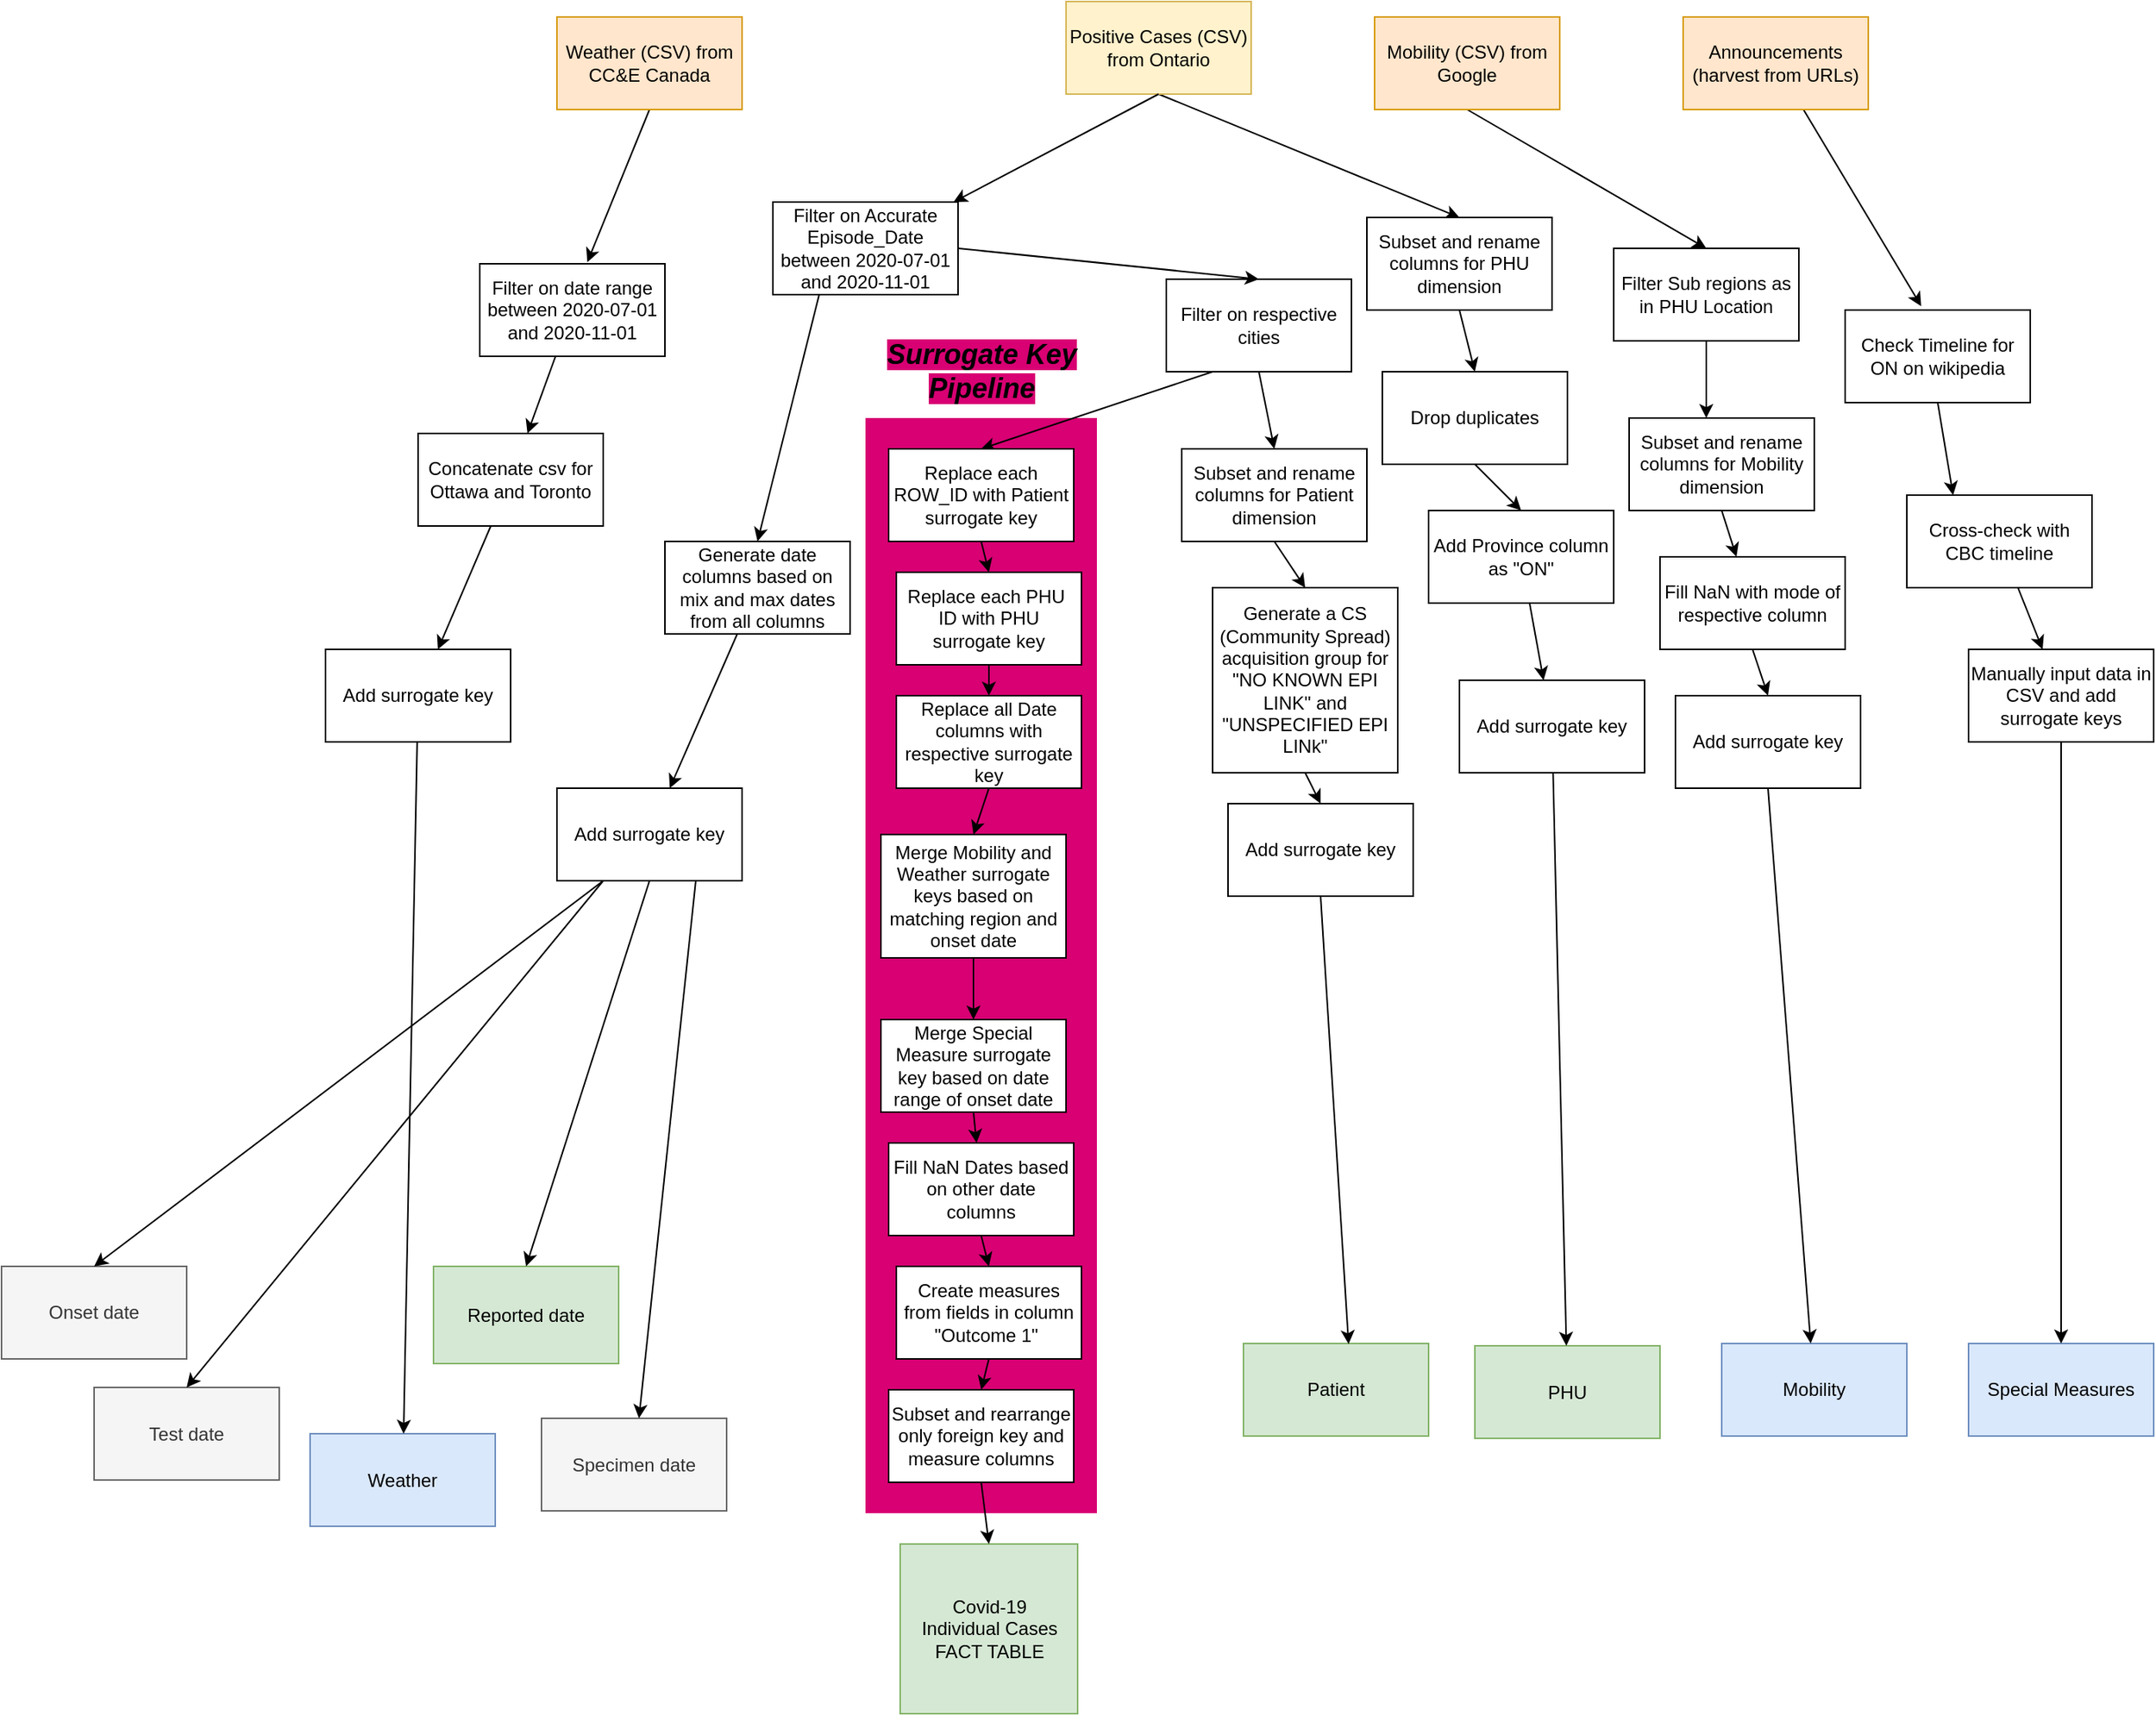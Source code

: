<mxfile version="14.1.8" type="device"><diagram id="fBi28XhbJ9orWkVJYswQ" name="Page-1"><mxGraphModel dx="7877" dy="4862" grid="1" gridSize="10" guides="1" tooltips="1" connect="1" arrows="1" fold="1" page="1" pageScale="1" pageWidth="1654" pageHeight="1169" math="0" shadow="0"><root><mxCell id="0"/><mxCell id="1" parent="0"/><mxCell id="B93vq-dcSLHGYE0nsimM-89" value="" style="whiteSpace=wrap;html=1;fillColor=#d80073;dashed=1;fontColor=#ffffff;strokeColor=none;" parent="1" vertex="1"><mxGeometry x="670" y="310" width="150" height="710" as="geometry"/></mxCell><mxCell id="B93vq-dcSLHGYE0nsimM-57" style="edgeStyle=none;rounded=0;orthogonalLoop=1;jettySize=auto;html=1;entryX=0.411;entryY=-0.042;entryDx=0;entryDy=0;entryPerimeter=0;" parent="1" source="B93vq-dcSLHGYE0nsimM-1" target="B93vq-dcSLHGYE0nsimM-52" edge="1"><mxGeometry relative="1" as="geometry"/></mxCell><mxCell id="B93vq-dcSLHGYE0nsimM-1" value="Announcements (harvest from URLs)" style="rounded=0;whiteSpace=wrap;html=1;fillColor=#ffe6cc;strokeColor=#d79b00;" parent="1" vertex="1"><mxGeometry x="1200" y="50" width="120" height="60" as="geometry"/></mxCell><mxCell id="B93vq-dcSLHGYE0nsimM-60" style="edgeStyle=none;rounded=0;orthogonalLoop=1;jettySize=auto;html=1;exitX=0.5;exitY=1;exitDx=0;exitDy=0;entryX=0.581;entryY=-0.017;entryDx=0;entryDy=0;entryPerimeter=0;" parent="1" source="B93vq-dcSLHGYE0nsimM-2" target="B93vq-dcSLHGYE0nsimM-63" edge="1"><mxGeometry relative="1" as="geometry"><mxPoint x="520" y="170" as="targetPoint"/></mxGeometry></mxCell><mxCell id="B93vq-dcSLHGYE0nsimM-2" value="Weather (CSV) from CC&amp;amp;E Canada" style="rounded=0;whiteSpace=wrap;html=1;fillColor=#ffe6cc;strokeColor=#d79b00;" parent="1" vertex="1"><mxGeometry x="470" y="50" width="120" height="60" as="geometry"/></mxCell><mxCell id="B93vq-dcSLHGYE0nsimM-43" style="edgeStyle=none;rounded=0;orthogonalLoop=1;jettySize=auto;html=1;exitX=0.5;exitY=1;exitDx=0;exitDy=0;entryX=0.5;entryY=0;entryDx=0;entryDy=0;" parent="1" source="B93vq-dcSLHGYE0nsimM-3" target="B93vq-dcSLHGYE0nsimM-42" edge="1"><mxGeometry relative="1" as="geometry"/></mxCell><mxCell id="B93vq-dcSLHGYE0nsimM-3" value="Mobility (CSV) from Google" style="rounded=0;whiteSpace=wrap;html=1;fillColor=#ffe6cc;strokeColor=#d79b00;" parent="1" vertex="1"><mxGeometry x="1000" y="50" width="120" height="60" as="geometry"/></mxCell><mxCell id="B93vq-dcSLHGYE0nsimM-32" style="edgeStyle=none;rounded=0;orthogonalLoop=1;jettySize=auto;html=1;exitX=0.5;exitY=1;exitDx=0;exitDy=0;entryX=0.5;entryY=0;entryDx=0;entryDy=0;" parent="1" source="B93vq-dcSLHGYE0nsimM-5" target="B93vq-dcSLHGYE0nsimM-33" edge="1"><mxGeometry relative="1" as="geometry"><mxPoint x="920" y="140" as="targetPoint"/></mxGeometry></mxCell><mxCell id="B93vq-dcSLHGYE0nsimM-5" value="Positive Cases (CSV) from Ontario" style="rounded=0;whiteSpace=wrap;html=1;fillColor=#fff2cc;strokeColor=#d6b656;" parent="1" vertex="1"><mxGeometry x="800" y="40" width="120" height="60" as="geometry"/></mxCell><mxCell id="B93vq-dcSLHGYE0nsimM-6" value="Covid-19 &lt;br&gt;Individual Cases FACT TABLE" style="rounded=0;whiteSpace=wrap;html=1;fillColor=#d5e8d4;strokeColor=#82b366;" parent="1" vertex="1"><mxGeometry x="692.5" y="1040" width="115" height="110" as="geometry"/></mxCell><mxCell id="B93vq-dcSLHGYE0nsimM-7" value="Specimen date" style="rounded=0;whiteSpace=wrap;html=1;fillColor=#f5f5f5;strokeColor=#666666;fontColor=#333333;" parent="1" vertex="1"><mxGeometry x="460" y="958.5" width="120" height="60" as="geometry"/></mxCell><mxCell id="B93vq-dcSLHGYE0nsimM-8" value="Test date" style="rounded=0;whiteSpace=wrap;html=1;fillColor=#f5f5f5;strokeColor=#666666;fontColor=#333333;" parent="1" vertex="1"><mxGeometry x="170" y="938.5" width="120" height="60" as="geometry"/></mxCell><mxCell id="B93vq-dcSLHGYE0nsimM-9" value="Onset date" style="rounded=0;whiteSpace=wrap;html=1;fillColor=#f5f5f5;strokeColor=#666666;fontColor=#333333;" parent="1" vertex="1"><mxGeometry x="110" y="860" width="120" height="60" as="geometry"/></mxCell><mxCell id="B93vq-dcSLHGYE0nsimM-10" value="Weather" style="rounded=0;whiteSpace=wrap;html=1;fillColor=#dae8fc;strokeColor=#6c8ebf;" parent="1" vertex="1"><mxGeometry x="310" y="968.5" width="120" height="60" as="geometry"/></mxCell><mxCell id="B93vq-dcSLHGYE0nsimM-11" value="Special Measures" style="rounded=0;whiteSpace=wrap;html=1;fillColor=#dae8fc;strokeColor=#6c8ebf;" parent="1" vertex="1"><mxGeometry x="1385" y="910" width="120" height="60" as="geometry"/></mxCell><mxCell id="B93vq-dcSLHGYE0nsimM-12" value="Reported date" style="rounded=0;whiteSpace=wrap;html=1;fillColor=#d5e8d4;strokeColor=#82b366;" parent="1" vertex="1"><mxGeometry x="390" y="860" width="120" height="63" as="geometry"/></mxCell><mxCell id="B93vq-dcSLHGYE0nsimM-13" value="Mobility" style="rounded=0;whiteSpace=wrap;html=1;fillColor=#dae8fc;strokeColor=#6c8ebf;" parent="1" vertex="1"><mxGeometry x="1225" y="910" width="120" height="60" as="geometry"/></mxCell><mxCell id="B93vq-dcSLHGYE0nsimM-14" value="PHU" style="rounded=0;whiteSpace=wrap;html=1;fillColor=#d5e8d4;strokeColor=#82b366;" parent="1" vertex="1"><mxGeometry x="1065" y="911.5" width="120" height="60" as="geometry"/></mxCell><mxCell id="B93vq-dcSLHGYE0nsimM-15" value="Patient" style="rounded=0;whiteSpace=wrap;html=1;fillColor=#d5e8d4;strokeColor=#82b366;" parent="1" vertex="1"><mxGeometry x="915" y="910" width="120" height="60" as="geometry"/></mxCell><mxCell id="B93vq-dcSLHGYE0nsimM-28" style="edgeStyle=none;rounded=0;orthogonalLoop=1;jettySize=auto;html=1;exitX=0.5;exitY=1;exitDx=0;exitDy=0;entryX=0.5;entryY=0;entryDx=0;entryDy=0;" parent="1" source="B93vq-dcSLHGYE0nsimM-22" target="B93vq-dcSLHGYE0nsimM-23" edge="1"><mxGeometry relative="1" as="geometry"/></mxCell><mxCell id="B93vq-dcSLHGYE0nsimM-22" value="Filter on respective cities" style="whiteSpace=wrap;html=1;" parent="1" vertex="1"><mxGeometry x="865" y="220" width="120" height="60" as="geometry"/></mxCell><mxCell id="B93vq-dcSLHGYE0nsimM-29" style="edgeStyle=none;rounded=0;orthogonalLoop=1;jettySize=auto;html=1;exitX=0.5;exitY=1;exitDx=0;exitDy=0;entryX=0.5;entryY=0;entryDx=0;entryDy=0;" parent="1" source="B93vq-dcSLHGYE0nsimM-23" target="B93vq-dcSLHGYE0nsimM-24" edge="1"><mxGeometry relative="1" as="geometry"/></mxCell><mxCell id="B93vq-dcSLHGYE0nsimM-23" value="Subset and rename columns for Patient dimension" style="whiteSpace=wrap;html=1;" parent="1" vertex="1"><mxGeometry x="875" y="330" width="120" height="60" as="geometry"/></mxCell><mxCell id="B93vq-dcSLHGYE0nsimM-30" style="edgeStyle=none;rounded=0;orthogonalLoop=1;jettySize=auto;html=1;exitX=0.5;exitY=1;exitDx=0;exitDy=0;entryX=0.5;entryY=0;entryDx=0;entryDy=0;" parent="1" source="B93vq-dcSLHGYE0nsimM-24" target="B93vq-dcSLHGYE0nsimM-25" edge="1"><mxGeometry relative="1" as="geometry"/></mxCell><mxCell id="B93vq-dcSLHGYE0nsimM-24" value="Generate a CS (Community Spread) acquisition group for &quot;NO KNOWN EPI LINK&quot; and &quot;UNSPECIFIED EPI LINk&quot;" style="whiteSpace=wrap;html=1;" parent="1" vertex="1"><mxGeometry x="895" y="420" width="120" height="120" as="geometry"/></mxCell><mxCell id="B93vq-dcSLHGYE0nsimM-31" style="edgeStyle=none;rounded=0;orthogonalLoop=1;jettySize=auto;html=1;exitX=0.5;exitY=1;exitDx=0;exitDy=0;entryX=0.568;entryY=0.007;entryDx=0;entryDy=0;entryPerimeter=0;" parent="1" source="B93vq-dcSLHGYE0nsimM-25" target="B93vq-dcSLHGYE0nsimM-15" edge="1"><mxGeometry relative="1" as="geometry"><mxPoint x="910" y="750" as="sourcePoint"/></mxGeometry></mxCell><mxCell id="B93vq-dcSLHGYE0nsimM-25" value="Add surrogate key" style="whiteSpace=wrap;html=1;" parent="1" vertex="1"><mxGeometry x="905" y="560" width="120" height="60" as="geometry"/></mxCell><mxCell id="B93vq-dcSLHGYE0nsimM-27" style="edgeStyle=none;rounded=0;orthogonalLoop=1;jettySize=auto;html=1;exitX=1;exitY=0.5;exitDx=0;exitDy=0;entryX=0.5;entryY=0;entryDx=0;entryDy=0;" parent="1" source="B93vq-dcSLHGYE0nsimM-20" target="B93vq-dcSLHGYE0nsimM-22" edge="1"><mxGeometry relative="1" as="geometry"/></mxCell><mxCell id="B93vq-dcSLHGYE0nsimM-71" style="edgeStyle=none;rounded=0;orthogonalLoop=1;jettySize=auto;html=1;exitX=0.25;exitY=1;exitDx=0;exitDy=0;entryX=0.5;entryY=0;entryDx=0;entryDy=0;" parent="1" source="B93vq-dcSLHGYE0nsimM-20" target="B93vq-dcSLHGYE0nsimM-68" edge="1"><mxGeometry relative="1" as="geometry"/></mxCell><mxCell id="B93vq-dcSLHGYE0nsimM-76" style="edgeStyle=none;rounded=0;orthogonalLoop=1;jettySize=auto;html=1;entryX=0.5;entryY=0;entryDx=0;entryDy=0;exitX=0.25;exitY=1;exitDx=0;exitDy=0;" parent="1" source="B93vq-dcSLHGYE0nsimM-22" target="B93vq-dcSLHGYE0nsimM-77" edge="1"><mxGeometry relative="1" as="geometry"><mxPoint x="760" y="360" as="targetPoint"/></mxGeometry></mxCell><mxCell id="B93vq-dcSLHGYE0nsimM-20" value="Filter on Accurate Episode_Date between 2020-07-01 and 2020-11-01" style="whiteSpace=wrap;html=1;" parent="1" vertex="1"><mxGeometry x="610" y="170" width="120" height="60" as="geometry"/></mxCell><mxCell id="B93vq-dcSLHGYE0nsimM-26" style="edgeStyle=none;rounded=0;orthogonalLoop=1;jettySize=auto;html=1;exitX=0.5;exitY=1;exitDx=0;exitDy=0;" parent="1" source="B93vq-dcSLHGYE0nsimM-5" target="B93vq-dcSLHGYE0nsimM-20" edge="1"><mxGeometry relative="1" as="geometry"><mxPoint x="700" y="200" as="targetPoint"/><mxPoint x="700" y="110" as="sourcePoint"/></mxGeometry></mxCell><mxCell id="B93vq-dcSLHGYE0nsimM-37" style="edgeStyle=none;rounded=0;orthogonalLoop=1;jettySize=auto;html=1;exitX=0.5;exitY=1;exitDx=0;exitDy=0;entryX=0.5;entryY=0;entryDx=0;entryDy=0;" parent="1" source="B93vq-dcSLHGYE0nsimM-33" target="B93vq-dcSLHGYE0nsimM-34" edge="1"><mxGeometry relative="1" as="geometry"/></mxCell><mxCell id="B93vq-dcSLHGYE0nsimM-33" value="Subset and rename columns for PHU dimension" style="whiteSpace=wrap;html=1;" parent="1" vertex="1"><mxGeometry x="995" y="180" width="120" height="60" as="geometry"/></mxCell><mxCell id="B93vq-dcSLHGYE0nsimM-38" style="edgeStyle=none;rounded=0;orthogonalLoop=1;jettySize=auto;html=1;exitX=0.5;exitY=1;exitDx=0;exitDy=0;entryX=0.5;entryY=0;entryDx=0;entryDy=0;" parent="1" source="B93vq-dcSLHGYE0nsimM-34" target="B93vq-dcSLHGYE0nsimM-35" edge="1"><mxGeometry relative="1" as="geometry"/></mxCell><mxCell id="B93vq-dcSLHGYE0nsimM-34" value="Drop duplicates" style="whiteSpace=wrap;html=1;" parent="1" vertex="1"><mxGeometry x="1005" y="280" width="120" height="60" as="geometry"/></mxCell><mxCell id="B93vq-dcSLHGYE0nsimM-39" value="" style="edgeStyle=none;rounded=0;orthogonalLoop=1;jettySize=auto;html=1;" parent="1" source="B93vq-dcSLHGYE0nsimM-35" target="B93vq-dcSLHGYE0nsimM-36" edge="1"><mxGeometry relative="1" as="geometry"/></mxCell><mxCell id="B93vq-dcSLHGYE0nsimM-35" value="Add Province column as &quot;ON&quot;" style="whiteSpace=wrap;html=1;" parent="1" vertex="1"><mxGeometry x="1035" y="370" width="120" height="60" as="geometry"/></mxCell><mxCell id="B93vq-dcSLHGYE0nsimM-40" value="" style="edgeStyle=none;rounded=0;orthogonalLoop=1;jettySize=auto;html=1;" parent="1" source="B93vq-dcSLHGYE0nsimM-36" target="B93vq-dcSLHGYE0nsimM-14" edge="1"><mxGeometry relative="1" as="geometry"/></mxCell><mxCell id="B93vq-dcSLHGYE0nsimM-36" value="Add surrogate key" style="whiteSpace=wrap;html=1;" parent="1" vertex="1"><mxGeometry x="1055" y="480" width="120" height="60" as="geometry"/></mxCell><mxCell id="B93vq-dcSLHGYE0nsimM-44" style="edgeStyle=none;rounded=0;orthogonalLoop=1;jettySize=auto;html=1;exitX=0.5;exitY=1;exitDx=0;exitDy=0;" parent="1" source="B93vq-dcSLHGYE0nsimM-42" edge="1"><mxGeometry relative="1" as="geometry"><mxPoint x="1215" y="310" as="targetPoint"/></mxGeometry></mxCell><mxCell id="B93vq-dcSLHGYE0nsimM-42" value="Filter Sub regions as in PHU Location" style="whiteSpace=wrap;html=1;" parent="1" vertex="1"><mxGeometry x="1155" y="200" width="120" height="60" as="geometry"/></mxCell><mxCell id="B93vq-dcSLHGYE0nsimM-47" style="edgeStyle=none;rounded=0;orthogonalLoop=1;jettySize=auto;html=1;exitX=0.5;exitY=1;exitDx=0;exitDy=0;entryX=0.413;entryY=0;entryDx=0;entryDy=0;entryPerimeter=0;" parent="1" source="B93vq-dcSLHGYE0nsimM-45" target="B93vq-dcSLHGYE0nsimM-46" edge="1"><mxGeometry relative="1" as="geometry"/></mxCell><mxCell id="B93vq-dcSLHGYE0nsimM-45" value="Subset and rename columns for Mobility dimension" style="whiteSpace=wrap;html=1;" parent="1" vertex="1"><mxGeometry x="1165" y="310" width="120" height="60" as="geometry"/></mxCell><mxCell id="B93vq-dcSLHGYE0nsimM-49" style="edgeStyle=none;rounded=0;orthogonalLoop=1;jettySize=auto;html=1;exitX=0.5;exitY=1;exitDx=0;exitDy=0;entryX=0.5;entryY=0;entryDx=0;entryDy=0;" parent="1" source="B93vq-dcSLHGYE0nsimM-46" target="B93vq-dcSLHGYE0nsimM-48" edge="1"><mxGeometry relative="1" as="geometry"/></mxCell><mxCell id="B93vq-dcSLHGYE0nsimM-46" value="Fill NaN with mode of respective column" style="whiteSpace=wrap;html=1;" parent="1" vertex="1"><mxGeometry x="1185" y="400" width="120" height="60" as="geometry"/></mxCell><mxCell id="B93vq-dcSLHGYE0nsimM-50" style="edgeStyle=none;rounded=0;orthogonalLoop=1;jettySize=auto;html=1;exitX=0.5;exitY=1;exitDx=0;exitDy=0;" parent="1" source="B93vq-dcSLHGYE0nsimM-48" target="B93vq-dcSLHGYE0nsimM-13" edge="1"><mxGeometry relative="1" as="geometry"/></mxCell><mxCell id="B93vq-dcSLHGYE0nsimM-48" value="Add surrogate key" style="whiteSpace=wrap;html=1;" parent="1" vertex="1"><mxGeometry x="1195" y="490" width="120" height="60" as="geometry"/></mxCell><mxCell id="B93vq-dcSLHGYE0nsimM-53" style="edgeStyle=none;rounded=0;orthogonalLoop=1;jettySize=auto;html=1;exitX=0.5;exitY=1;exitDx=0;exitDy=0;" parent="1" source="B93vq-dcSLHGYE0nsimM-52" edge="1"><mxGeometry relative="1" as="geometry"><mxPoint x="1375" y="360" as="targetPoint"/></mxGeometry></mxCell><mxCell id="B93vq-dcSLHGYE0nsimM-52" value="Check Timeline for ON on wikipedia" style="whiteSpace=wrap;html=1;" parent="1" vertex="1"><mxGeometry x="1305" y="240" width="120" height="60" as="geometry"/></mxCell><mxCell id="B93vq-dcSLHGYE0nsimM-58" value="" style="edgeStyle=none;rounded=0;orthogonalLoop=1;jettySize=auto;html=1;" parent="1" source="B93vq-dcSLHGYE0nsimM-54" target="B93vq-dcSLHGYE0nsimM-55" edge="1"><mxGeometry relative="1" as="geometry"/></mxCell><mxCell id="B93vq-dcSLHGYE0nsimM-54" value="Cross-check with CBC timeline" style="whiteSpace=wrap;html=1;" parent="1" vertex="1"><mxGeometry x="1345" y="360" width="120" height="60" as="geometry"/></mxCell><mxCell id="B93vq-dcSLHGYE0nsimM-59" style="edgeStyle=none;rounded=0;orthogonalLoop=1;jettySize=auto;html=1;entryX=0.5;entryY=0;entryDx=0;entryDy=0;" parent="1" source="B93vq-dcSLHGYE0nsimM-55" target="B93vq-dcSLHGYE0nsimM-11" edge="1"><mxGeometry relative="1" as="geometry"/></mxCell><mxCell id="B93vq-dcSLHGYE0nsimM-55" value="Manually input data in CSV and add surrogate keys" style="whiteSpace=wrap;html=1;" parent="1" vertex="1"><mxGeometry x="1385" y="460" width="120" height="60" as="geometry"/></mxCell><mxCell id="B93vq-dcSLHGYE0nsimM-66" value="" style="edgeStyle=none;rounded=0;orthogonalLoop=1;jettySize=auto;html=1;" parent="1" source="B93vq-dcSLHGYE0nsimM-61" target="B93vq-dcSLHGYE0nsimM-65" edge="1"><mxGeometry relative="1" as="geometry"/></mxCell><mxCell id="B93vq-dcSLHGYE0nsimM-61" value="Concatenate csv for Ottawa and Toronto" style="whiteSpace=wrap;html=1;" parent="1" vertex="1"><mxGeometry x="380" y="320" width="120" height="60" as="geometry"/></mxCell><mxCell id="B93vq-dcSLHGYE0nsimM-64" value="" style="edgeStyle=none;rounded=0;orthogonalLoop=1;jettySize=auto;html=1;" parent="1" source="B93vq-dcSLHGYE0nsimM-63" target="B93vq-dcSLHGYE0nsimM-61" edge="1"><mxGeometry relative="1" as="geometry"/></mxCell><mxCell id="B93vq-dcSLHGYE0nsimM-63" value="Filter on date range&lt;br&gt;between 2020-07-01 and 2020-11-01" style="whiteSpace=wrap;html=1;" parent="1" vertex="1"><mxGeometry x="420" y="210" width="120" height="60" as="geometry"/></mxCell><mxCell id="B93vq-dcSLHGYE0nsimM-67" style="edgeStyle=none;rounded=0;orthogonalLoop=1;jettySize=auto;html=1;" parent="1" source="B93vq-dcSLHGYE0nsimM-65" target="B93vq-dcSLHGYE0nsimM-10" edge="1"><mxGeometry relative="1" as="geometry"/></mxCell><mxCell id="B93vq-dcSLHGYE0nsimM-65" value="Add surrogate key" style="whiteSpace=wrap;html=1;" parent="1" vertex="1"><mxGeometry x="320" y="460" width="120" height="60" as="geometry"/></mxCell><mxCell id="B93vq-dcSLHGYE0nsimM-70" value="" style="edgeStyle=none;rounded=0;orthogonalLoop=1;jettySize=auto;html=1;" parent="1" source="B93vq-dcSLHGYE0nsimM-68" target="B93vq-dcSLHGYE0nsimM-69" edge="1"><mxGeometry relative="1" as="geometry"/></mxCell><mxCell id="B93vq-dcSLHGYE0nsimM-68" value="Generate date columns based on mix and max dates from all columns" style="whiteSpace=wrap;html=1;" parent="1" vertex="1"><mxGeometry x="540" y="390" width="120" height="60" as="geometry"/></mxCell><mxCell id="B93vq-dcSLHGYE0nsimM-72" style="edgeStyle=none;rounded=0;orthogonalLoop=1;jettySize=auto;html=1;exitX=0.5;exitY=1;exitDx=0;exitDy=0;entryX=0.5;entryY=0;entryDx=0;entryDy=0;" parent="1" source="B93vq-dcSLHGYE0nsimM-69" target="B93vq-dcSLHGYE0nsimM-12" edge="1"><mxGeometry relative="1" as="geometry"/></mxCell><mxCell id="B93vq-dcSLHGYE0nsimM-73" style="edgeStyle=none;rounded=0;orthogonalLoop=1;jettySize=auto;html=1;exitX=0.25;exitY=1;exitDx=0;exitDy=0;entryX=0.5;entryY=0;entryDx=0;entryDy=0;" parent="1" source="B93vq-dcSLHGYE0nsimM-69" target="B93vq-dcSLHGYE0nsimM-9" edge="1"><mxGeometry relative="1" as="geometry"/></mxCell><mxCell id="B93vq-dcSLHGYE0nsimM-74" style="edgeStyle=none;rounded=0;orthogonalLoop=1;jettySize=auto;html=1;exitX=0.75;exitY=1;exitDx=0;exitDy=0;" parent="1" source="B93vq-dcSLHGYE0nsimM-69" target="B93vq-dcSLHGYE0nsimM-7" edge="1"><mxGeometry relative="1" as="geometry"/></mxCell><mxCell id="B93vq-dcSLHGYE0nsimM-75" style="edgeStyle=none;rounded=0;orthogonalLoop=1;jettySize=auto;html=1;exitX=0.25;exitY=1;exitDx=0;exitDy=0;entryX=0.5;entryY=0;entryDx=0;entryDy=0;" parent="1" source="B93vq-dcSLHGYE0nsimM-69" target="B93vq-dcSLHGYE0nsimM-8" edge="1"><mxGeometry relative="1" as="geometry"/></mxCell><mxCell id="B93vq-dcSLHGYE0nsimM-69" value="Add surrogate key" style="whiteSpace=wrap;html=1;" parent="1" vertex="1"><mxGeometry x="470" y="550" width="120" height="60" as="geometry"/></mxCell><mxCell id="B93vq-dcSLHGYE0nsimM-79" style="edgeStyle=none;rounded=0;orthogonalLoop=1;jettySize=auto;html=1;exitX=0.5;exitY=1;exitDx=0;exitDy=0;entryX=0.5;entryY=0;entryDx=0;entryDy=0;" parent="1" source="B93vq-dcSLHGYE0nsimM-77" target="B93vq-dcSLHGYE0nsimM-78" edge="1"><mxGeometry relative="1" as="geometry"/></mxCell><mxCell id="B93vq-dcSLHGYE0nsimM-77" value="Replace each ROW_ID with Patient surrogate key" style="whiteSpace=wrap;html=1;" parent="1" vertex="1"><mxGeometry x="685" y="330" width="120" height="60" as="geometry"/></mxCell><mxCell id="B93vq-dcSLHGYE0nsimM-81" style="edgeStyle=none;rounded=0;orthogonalLoop=1;jettySize=auto;html=1;exitX=0.5;exitY=1;exitDx=0;exitDy=0;entryX=0.5;entryY=0;entryDx=0;entryDy=0;" parent="1" source="B93vq-dcSLHGYE0nsimM-78" target="B93vq-dcSLHGYE0nsimM-80" edge="1"><mxGeometry relative="1" as="geometry"/></mxCell><mxCell id="B93vq-dcSLHGYE0nsimM-78" value="Replace each PHU&amp;nbsp; ID with PHU surrogate key" style="whiteSpace=wrap;html=1;" parent="1" vertex="1"><mxGeometry x="690" y="410" width="120" height="60" as="geometry"/></mxCell><mxCell id="B93vq-dcSLHGYE0nsimM-83" style="edgeStyle=none;rounded=0;orthogonalLoop=1;jettySize=auto;html=1;exitX=0.5;exitY=1;exitDx=0;exitDy=0;entryX=0.5;entryY=0;entryDx=0;entryDy=0;" parent="1" source="B93vq-dcSLHGYE0nsimM-80" target="B93vq-dcSLHGYE0nsimM-82" edge="1"><mxGeometry relative="1" as="geometry"/></mxCell><mxCell id="B93vq-dcSLHGYE0nsimM-80" value="Replace all Date columns with respective surrogate key" style="whiteSpace=wrap;html=1;" parent="1" vertex="1"><mxGeometry x="690" y="490" width="120" height="60" as="geometry"/></mxCell><mxCell id="B93vq-dcSLHGYE0nsimM-85" style="edgeStyle=none;rounded=0;orthogonalLoop=1;jettySize=auto;html=1;exitX=0.5;exitY=1;exitDx=0;exitDy=0;" parent="1" source="B93vq-dcSLHGYE0nsimM-82" target="B93vq-dcSLHGYE0nsimM-84" edge="1"><mxGeometry relative="1" as="geometry"/></mxCell><mxCell id="B93vq-dcSLHGYE0nsimM-82" value="Merge Mobility and Weather surrogate keys based on matching region and onset date" style="whiteSpace=wrap;html=1;" parent="1" vertex="1"><mxGeometry x="680" y="580" width="120" height="80" as="geometry"/></mxCell><mxCell id="B93vq-dcSLHGYE0nsimM-99" style="edgeStyle=none;rounded=0;orthogonalLoop=1;jettySize=auto;html=1;exitX=0.5;exitY=1;exitDx=0;exitDy=0;" parent="1" source="B93vq-dcSLHGYE0nsimM-84" target="B93vq-dcSLHGYE0nsimM-92" edge="1"><mxGeometry relative="1" as="geometry"/></mxCell><mxCell id="B93vq-dcSLHGYE0nsimM-84" value="Merge Special Measure surrogate key based on date range of onset date" style="whiteSpace=wrap;html=1;" parent="1" vertex="1"><mxGeometry x="680" y="700" width="120" height="60" as="geometry"/></mxCell><mxCell id="B93vq-dcSLHGYE0nsimM-91" value="&lt;h2&gt;&lt;i style=&quot;background-color: rgb(216 , 0 , 115)&quot;&gt;&lt;b&gt;Surrogate Key&lt;br&gt;&lt;/b&gt;&lt;b&gt;Pipeline&lt;/b&gt;&lt;/i&gt;&lt;/h2&gt;" style="text;html=1;align=center;verticalAlign=middle;resizable=0;points=[];autosize=1;" parent="1" vertex="1"><mxGeometry x="675" y="250" width="140" height="60" as="geometry"/></mxCell><mxCell id="B93vq-dcSLHGYE0nsimM-95" style="edgeStyle=none;rounded=0;orthogonalLoop=1;jettySize=auto;html=1;exitX=0.5;exitY=1;exitDx=0;exitDy=0;entryX=0.5;entryY=0;entryDx=0;entryDy=0;" parent="1" source="B93vq-dcSLHGYE0nsimM-92" target="B93vq-dcSLHGYE0nsimM-93" edge="1"><mxGeometry relative="1" as="geometry"/></mxCell><mxCell id="B93vq-dcSLHGYE0nsimM-92" value="Fill NaN Dates based on other date columns" style="whiteSpace=wrap;html=1;" parent="1" vertex="1"><mxGeometry x="685" y="780" width="120" height="60" as="geometry"/></mxCell><mxCell id="B93vq-dcSLHGYE0nsimM-96" style="edgeStyle=none;rounded=0;orthogonalLoop=1;jettySize=auto;html=1;exitX=0.5;exitY=1;exitDx=0;exitDy=0;entryX=0.5;entryY=0;entryDx=0;entryDy=0;" parent="1" source="B93vq-dcSLHGYE0nsimM-93" target="B93vq-dcSLHGYE0nsimM-94" edge="1"><mxGeometry relative="1" as="geometry"/></mxCell><mxCell id="B93vq-dcSLHGYE0nsimM-93" value="Create measures from fields in column &quot;Outcome 1&quot;&amp;nbsp;" style="whiteSpace=wrap;html=1;" parent="1" vertex="1"><mxGeometry x="690" y="860" width="120" height="60" as="geometry"/></mxCell><mxCell id="B93vq-dcSLHGYE0nsimM-97" style="edgeStyle=none;rounded=0;orthogonalLoop=1;jettySize=auto;html=1;exitX=0.5;exitY=1;exitDx=0;exitDy=0;entryX=0.5;entryY=0;entryDx=0;entryDy=0;" parent="1" source="B93vq-dcSLHGYE0nsimM-94" target="B93vq-dcSLHGYE0nsimM-6" edge="1"><mxGeometry relative="1" as="geometry"/></mxCell><mxCell id="B93vq-dcSLHGYE0nsimM-94" value="Subset and rearrange only foreign key and measure columns" style="whiteSpace=wrap;html=1;" parent="1" vertex="1"><mxGeometry x="685" y="940" width="120" height="60" as="geometry"/></mxCell></root></mxGraphModel></diagram></mxfile>